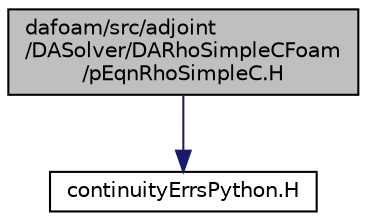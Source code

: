 digraph "dafoam/src/adjoint/DASolver/DARhoSimpleCFoam/pEqnRhoSimpleC.H"
{
  bgcolor="transparent";
  edge [fontname="Helvetica",fontsize="10",labelfontname="Helvetica",labelfontsize="10"];
  node [fontname="Helvetica",fontsize="10",shape=record];
  Node0 [label="dafoam/src/adjoint\l/DASolver/DARhoSimpleCFoam\l/pEqnRhoSimpleC.H",height=0.2,width=0.4,color="black", fillcolor="grey75", style="filled", fontcolor="black"];
  Node0 -> Node1 [color="midnightblue",fontsize="10",style="solid",fontname="Helvetica"];
  Node1 [label="continuityErrsPython.H",height=0.2,width=0.4,color="black",URL="$continuityErrsPython_8H.html"];
}

